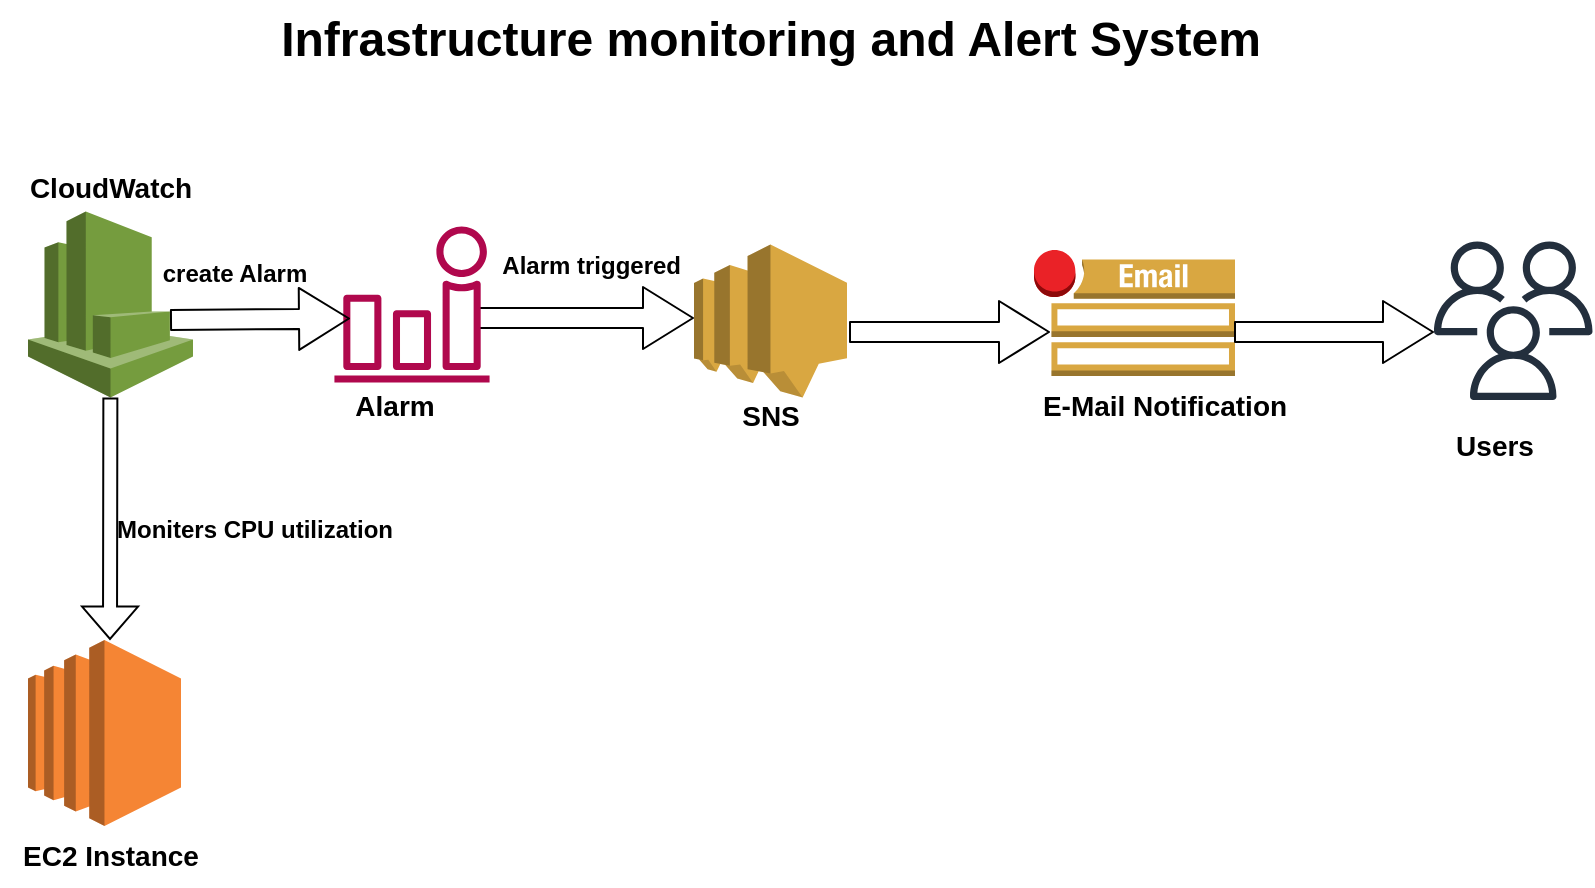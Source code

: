 <mxfile version="21.6.5" type="device">
  <diagram name="Page-1" id="ZgcTpWulaO17cAHbqNT7">
    <mxGraphModel dx="1036" dy="606" grid="1" gridSize="10" guides="1" tooltips="1" connect="1" arrows="1" fold="1" page="1" pageScale="1" pageWidth="827" pageHeight="1169" math="0" shadow="0">
      <root>
        <mxCell id="0" />
        <mxCell id="1" parent="0" />
        <mxCell id="mSZD2ZYEigwIHmJnGiib-1" value="" style="outlineConnect=0;dashed=0;verticalLabelPosition=bottom;verticalAlign=top;align=center;html=1;shape=mxgraph.aws3.ec2;fillColor=#F58534;gradientColor=none;" parent="1" vertex="1">
          <mxGeometry x="17" y="610" width="76.5" height="93" as="geometry" />
        </mxCell>
        <mxCell id="mSZD2ZYEigwIHmJnGiib-2" value="" style="outlineConnect=0;dashed=0;verticalLabelPosition=bottom;verticalAlign=top;align=center;html=1;shape=mxgraph.aws3.sns;fillColor=#D9A741;gradientColor=none;" parent="1" vertex="1">
          <mxGeometry x="350" y="412.25" width="76.5" height="76.5" as="geometry" />
        </mxCell>
        <mxCell id="mSZD2ZYEigwIHmJnGiib-4" value="" style="outlineConnect=0;dashed=0;verticalLabelPosition=bottom;verticalAlign=top;align=center;html=1;shape=mxgraph.aws3.email_notification;fillColor=#D9A741;gradientColor=none;" parent="1" vertex="1">
          <mxGeometry x="520" y="415" width="100.5" height="63" as="geometry" />
        </mxCell>
        <mxCell id="mSZD2ZYEigwIHmJnGiib-7" value="" style="outlineConnect=0;dashed=0;verticalLabelPosition=bottom;verticalAlign=top;align=center;html=1;shape=mxgraph.aws3.cloudwatch;fillColor=#759C3E;gradientColor=none;" parent="1" vertex="1">
          <mxGeometry x="17" y="395.75" width="82.5" height="93" as="geometry" />
        </mxCell>
        <mxCell id="mSZD2ZYEigwIHmJnGiib-8" value="&lt;b&gt;&lt;font style=&quot;font-size: 14px;&quot;&gt;EC2 Instance&lt;/font&gt;&lt;/b&gt;" style="text;html=1;align=center;verticalAlign=middle;resizable=0;points=[];autosize=1;strokeColor=none;fillColor=none;" parent="1" vertex="1">
          <mxGeometry x="3.25" y="703" width="110" height="30" as="geometry" />
        </mxCell>
        <mxCell id="mSZD2ZYEigwIHmJnGiib-9" value="&lt;font style=&quot;font-size: 14px;&quot;&gt;&lt;b&gt;CloudWatch&lt;/b&gt;&lt;/font&gt;" style="text;html=1;align=center;verticalAlign=middle;resizable=0;points=[];autosize=1;strokeColor=none;fillColor=none;" parent="1" vertex="1">
          <mxGeometry x="8.25" y="368.5" width="100" height="30" as="geometry" />
        </mxCell>
        <mxCell id="mSZD2ZYEigwIHmJnGiib-10" value="&lt;b&gt;&lt;font style=&quot;font-size: 14px;&quot;&gt;SNS&lt;/font&gt;&lt;/b&gt;" style="text;html=1;align=center;verticalAlign=middle;resizable=0;points=[];autosize=1;strokeColor=none;fillColor=none;" parent="1" vertex="1">
          <mxGeometry x="363.25" y="483.25" width="50" height="30" as="geometry" />
        </mxCell>
        <mxCell id="mSZD2ZYEigwIHmJnGiib-12" value="&lt;b&gt;&lt;font style=&quot;font-size: 14px;&quot;&gt;E-Mail Notification&lt;/font&gt;&lt;/b&gt;" style="text;html=1;align=center;verticalAlign=middle;resizable=0;points=[];autosize=1;strokeColor=none;fillColor=none;" parent="1" vertex="1">
          <mxGeometry x="510" y="478" width="150" height="30" as="geometry" />
        </mxCell>
        <mxCell id="mSZD2ZYEigwIHmJnGiib-14" value="" style="edgeStyle=none;orthogonalLoop=1;jettySize=auto;html=1;shape=flexArrow;rounded=1;startSize=8;endSize=8;" parent="1" edge="1">
          <mxGeometry width="100" relative="1" as="geometry">
            <mxPoint x="240" y="449" as="sourcePoint" />
            <mxPoint x="350" y="449" as="targetPoint" />
            <Array as="points" />
          </mxGeometry>
        </mxCell>
        <mxCell id="mSZD2ZYEigwIHmJnGiib-15" value="" style="edgeStyle=none;orthogonalLoop=1;jettySize=auto;html=1;shape=flexArrow;rounded=1;startSize=8;endSize=8;" parent="1" edge="1">
          <mxGeometry width="100" relative="1" as="geometry">
            <mxPoint x="427.5" y="456" as="sourcePoint" />
            <mxPoint x="528" y="456" as="targetPoint" />
            <Array as="points" />
          </mxGeometry>
        </mxCell>
        <mxCell id="mSZD2ZYEigwIHmJnGiib-17" value="" style="edgeStyle=none;orthogonalLoop=1;jettySize=auto;html=1;shape=flexArrow;rounded=1;startSize=8;endSize=8;" parent="1" edge="1">
          <mxGeometry width="100" relative="1" as="geometry">
            <mxPoint x="620" y="456" as="sourcePoint" />
            <mxPoint x="720" y="456" as="targetPoint" />
            <Array as="points" />
          </mxGeometry>
        </mxCell>
        <mxCell id="mSZD2ZYEigwIHmJnGiib-21" value="" style="shape=flexArrow;endArrow=classic;html=1;rounded=0;width=7;endSize=5.07;" parent="1" source="mSZD2ZYEigwIHmJnGiib-7" edge="1">
          <mxGeometry width="50" height="50" relative="1" as="geometry">
            <mxPoint x="258" y="510" as="sourcePoint" />
            <mxPoint x="58" y="610" as="targetPoint" />
          </mxGeometry>
        </mxCell>
        <mxCell id="mSZD2ZYEigwIHmJnGiib-22" value="" style="sketch=0;outlineConnect=0;fontColor=#232F3E;gradientColor=none;fillColor=#232F3D;strokeColor=none;dashed=0;verticalLabelPosition=bottom;verticalAlign=top;align=center;html=1;fontSize=12;fontStyle=0;aspect=fixed;pointerEvents=1;shape=mxgraph.aws4.users;" parent="1" vertex="1">
          <mxGeometry x="720" y="410.75" width="79.25" height="79.25" as="geometry" />
        </mxCell>
        <mxCell id="mSZD2ZYEigwIHmJnGiib-23" value="" style="sketch=0;outlineConnect=0;fontColor=#232F3E;gradientColor=none;fillColor=#B0084D;strokeColor=none;dashed=0;verticalLabelPosition=bottom;verticalAlign=top;align=center;html=1;fontSize=12;fontStyle=0;aspect=fixed;pointerEvents=1;shape=mxgraph.aws4.alarm;" parent="1" vertex="1">
          <mxGeometry x="170" y="403.25" width="78" height="78" as="geometry" />
        </mxCell>
        <mxCell id="mSZD2ZYEigwIHmJnGiib-25" value="" style="edgeStyle=none;orthogonalLoop=1;jettySize=auto;html=1;shape=flexArrow;rounded=1;startSize=8;endSize=8;" parent="1" edge="1">
          <mxGeometry width="100" relative="1" as="geometry">
            <mxPoint x="88" y="450" as="sourcePoint" />
            <mxPoint x="178" y="449.25" as="targetPoint" />
            <Array as="points" />
          </mxGeometry>
        </mxCell>
        <mxCell id="mSZD2ZYEigwIHmJnGiib-26" value="&lt;b&gt;&lt;font style=&quot;font-size: 14px;&quot;&gt;Alarm&lt;/font&gt;&lt;/b&gt;" style="text;html=1;align=center;verticalAlign=middle;resizable=0;points=[];autosize=1;strokeColor=none;fillColor=none;" parent="1" vertex="1">
          <mxGeometry x="170" y="478" width="60" height="30" as="geometry" />
        </mxCell>
        <mxCell id="mSZD2ZYEigwIHmJnGiib-27" value="&lt;b&gt;create Alarm&lt;/b&gt;" style="text;html=1;align=center;verticalAlign=middle;resizable=0;points=[];autosize=1;strokeColor=none;fillColor=none;" parent="1" vertex="1">
          <mxGeometry x="70" y="412.25" width="100" height="30" as="geometry" />
        </mxCell>
        <mxCell id="mSZD2ZYEigwIHmJnGiib-28" value="&lt;b&gt;Alarm triggered&amp;nbsp;&lt;/b&gt;" style="text;html=1;align=center;verticalAlign=middle;resizable=0;points=[];autosize=1;strokeColor=none;fillColor=none;" parent="1" vertex="1">
          <mxGeometry x="240" y="408" width="120" height="30" as="geometry" />
        </mxCell>
        <mxCell id="mSZD2ZYEigwIHmJnGiib-31" value="&lt;b&gt;Moniters CPU utilization&lt;/b&gt;" style="text;html=1;align=center;verticalAlign=middle;resizable=0;points=[];autosize=1;strokeColor=none;fillColor=none;" parent="1" vertex="1">
          <mxGeometry x="50" y="540" width="160" height="30" as="geometry" />
        </mxCell>
        <mxCell id="7YkH-clI79lkNg9H-G1A-1" value="&lt;b&gt;&lt;font style=&quot;font-size: 24px;&quot;&gt;Infrastructure monitoring and Alert System&lt;/font&gt;&lt;/b&gt;" style="text;html=1;align=center;verticalAlign=middle;resizable=0;points=[];autosize=1;strokeColor=none;fillColor=none;" vertex="1" parent="1">
          <mxGeometry x="133.25" y="290" width="510" height="40" as="geometry" />
        </mxCell>
        <mxCell id="7YkH-clI79lkNg9H-G1A-2" value="&lt;b&gt;&lt;font style=&quot;font-size: 14px;&quot;&gt;Users&lt;/font&gt;&lt;/b&gt;" style="text;html=1;align=center;verticalAlign=middle;resizable=0;points=[];autosize=1;strokeColor=none;fillColor=none;" vertex="1" parent="1">
          <mxGeometry x="720" y="498" width="60" height="30" as="geometry" />
        </mxCell>
      </root>
    </mxGraphModel>
  </diagram>
</mxfile>

